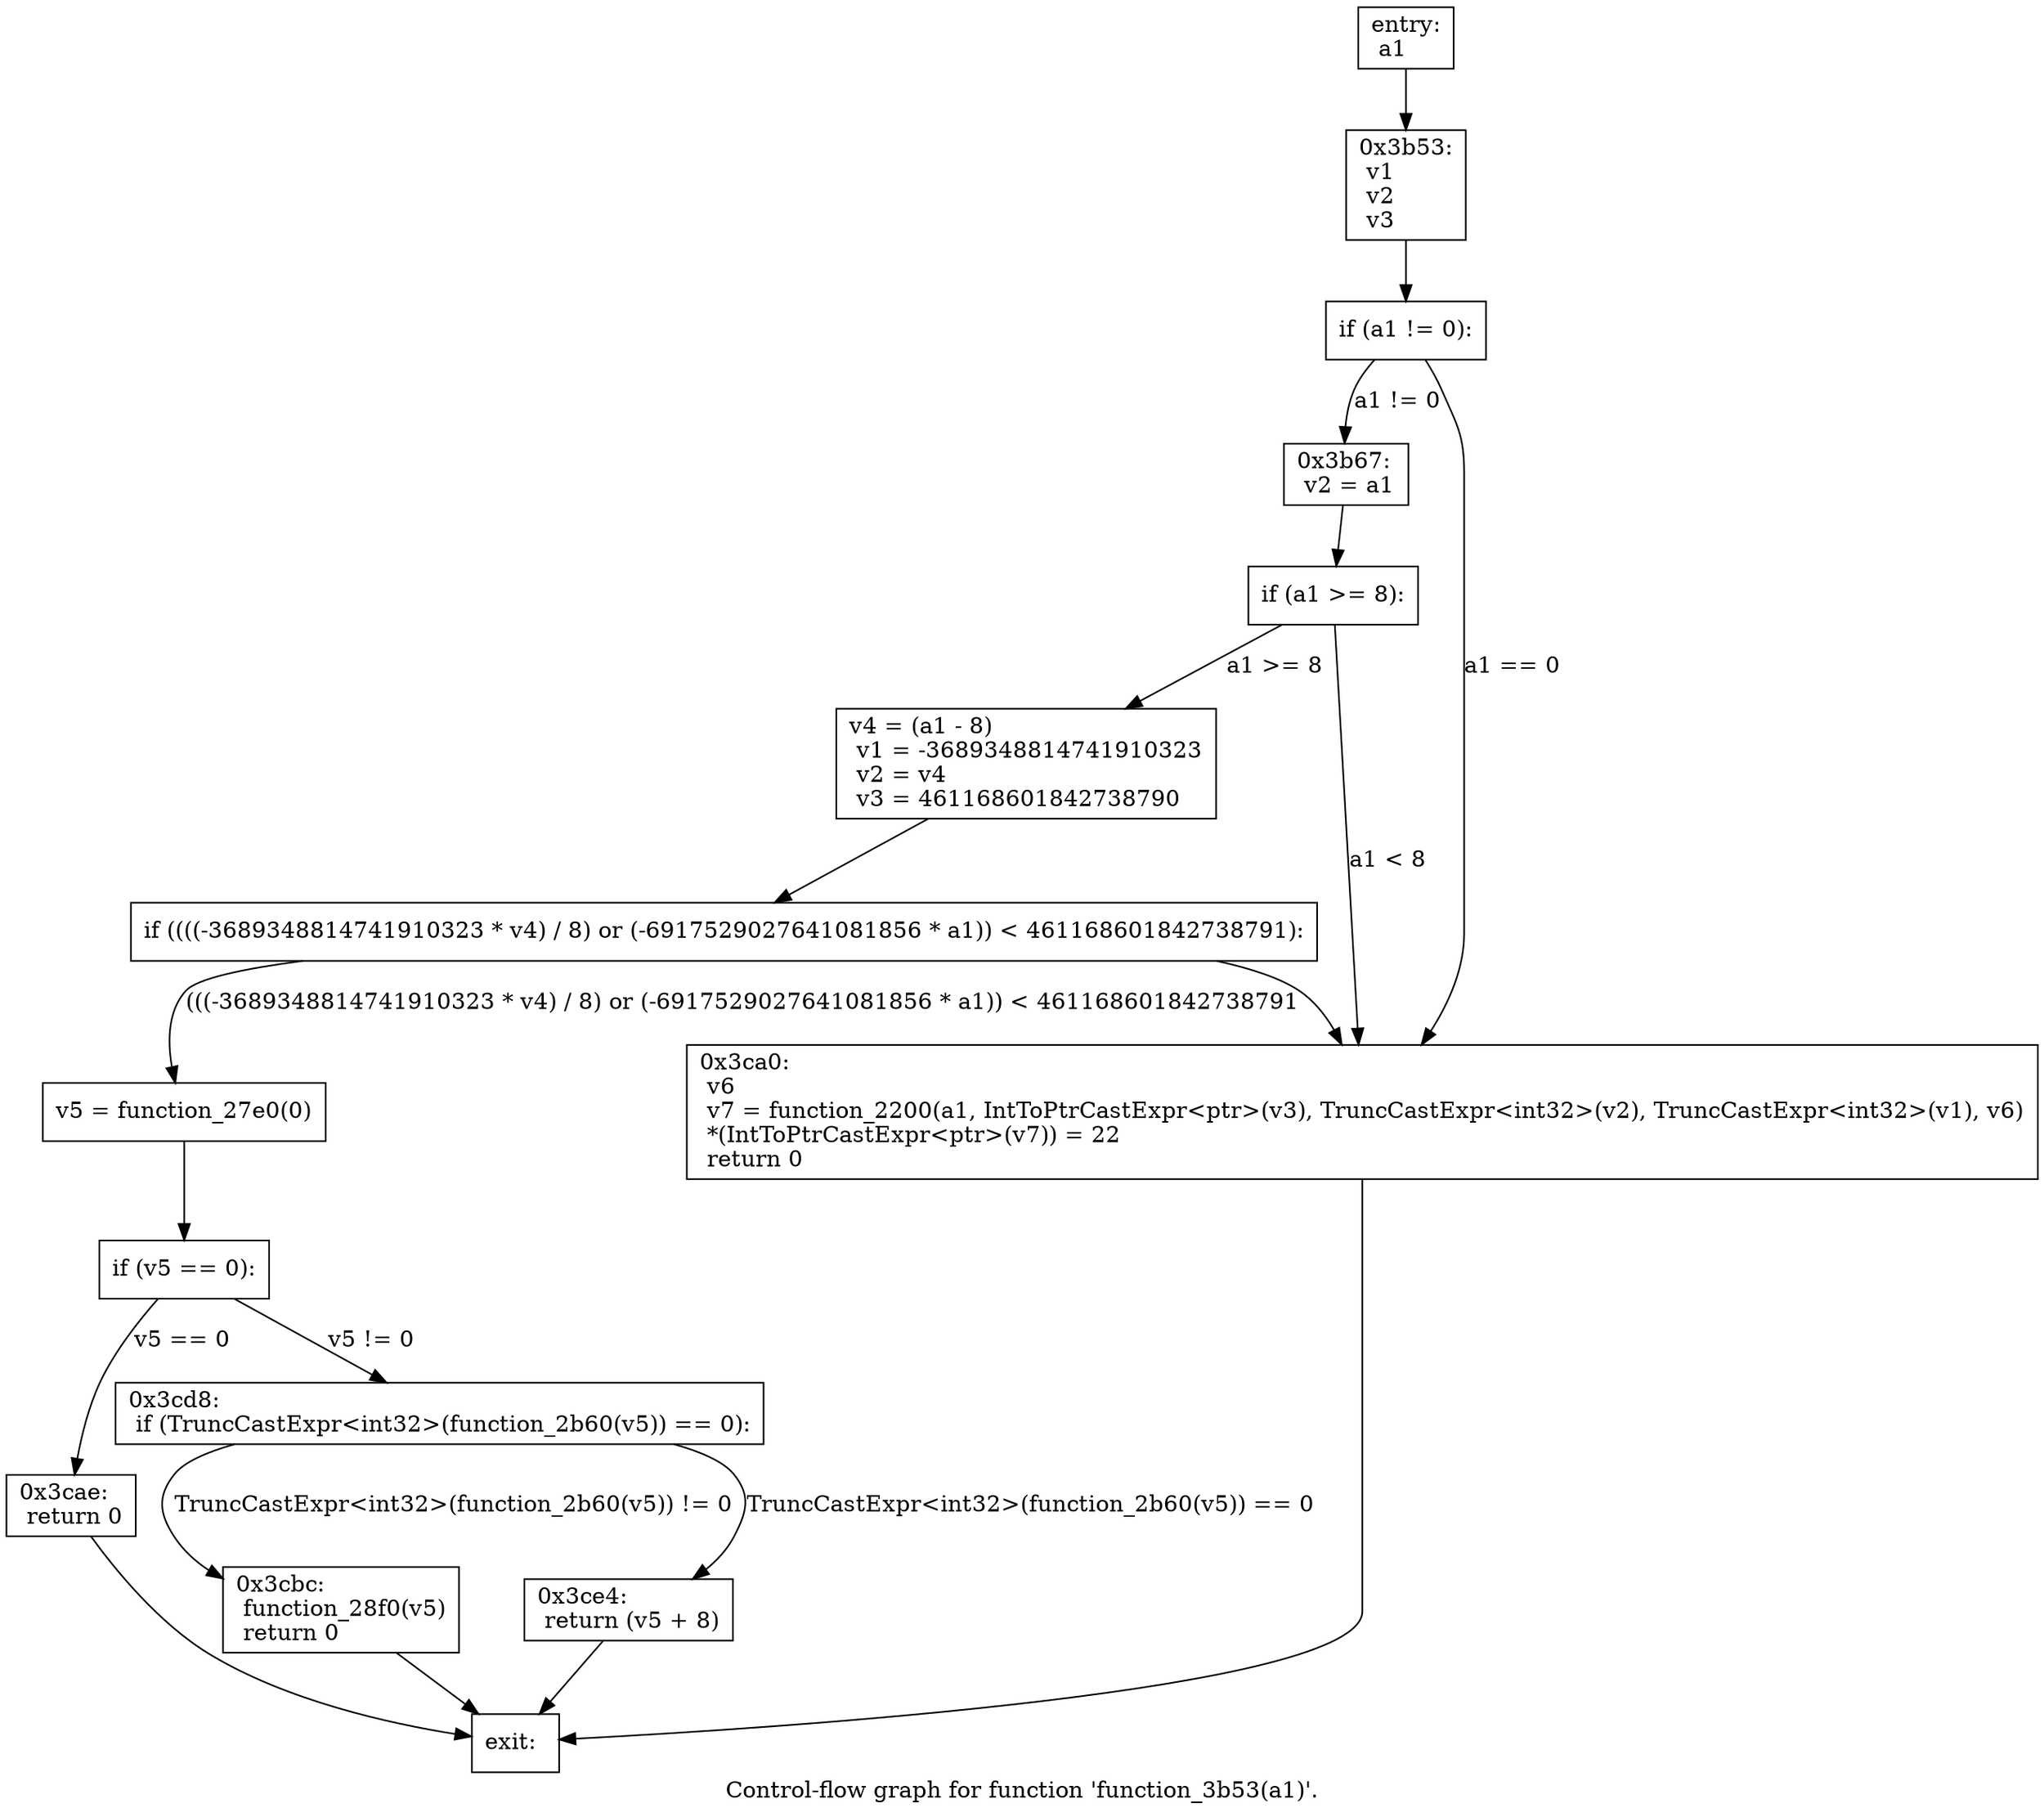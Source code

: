 digraph "Control-flow graph for function 'function_3b53(a1)'." {
  label="Control-flow graph for function 'function_3b53(a1)'.";
  node [shape=record];

  Node0796E998 [label="{entry:\l  a1\l}"];
  Node0796E998 -> Node0796F7F0;
  Node0796F7F0 [label="{0x3b53:\l  v1\l  v2\l  v3\l}"];
  Node0796F7F0 -> Node0796F688;
  Node0796F688 [label="{  if (a1 != 0):\l}"];
  Node0796F688 -> Node0796EB00 [label="a1 != 0"];
  Node0796F688 -> Node0796F910 [label="a1 == 0"];
  Node0796EB00 [label="{0x3b67:\l  v2 = a1\l}"];
  Node0796EB00 -> Node0796F400;
  Node0796F910 [label="{0x3ca0:\l  v6\l  v7 = function_2200(a1, IntToPtrCastExpr\<ptr\>(v3), TruncCastExpr\<int32\>(v2), TruncCastExpr\<int32\>(v1), v6)\l  *(IntToPtrCastExpr\<ptr\>(v7)) = 22\l  return 0\l}"];
  Node0796F910 -> Node0796EB48;
  Node0796F400 [label="{  if (a1 \>= 8):\l}"];
  Node0796F400 -> Node0796F520 [label="a1 \>= 8"];
  Node0796F400 -> Node0796F910 [label="a1 \< 8"];
  Node0796EB48 [label="{exit:\l}"];
  Node0796F520 [label="{  v4 = (a1 - 8)\l  v1 = -3689348814741910323\l  v2 = v4\l  v3 = 461168601842738790\l}"];
  Node0796F520 -> Node0796F7A8;
  Node0796F7A8 [label="{  if ((((-3689348814741910323 * v4) / 8) or (-6917529027641081856 * a1)) \< 461168601842738791):\l}"];
  Node0796F7A8 -> Node0796F838 [label="(((-3689348814741910323 * v4) / 8) or (-6917529027641081856 * a1)) \< 461168601842738791"];
  Node0796F7A8 -> Node0796F910;
  Node0796F838 [label="{  v5 = function_27e0(0)\l}"];
  Node0796F838 -> Node0796F6D0;
  Node0796F6D0 [label="{  if (v5 == 0):\l}"];
  Node0796F6D0 -> Node0796F958 [label="v5 == 0"];
  Node0796F6D0 -> Node0796F2E0 [label="v5 != 0"];
  Node0796F958 [label="{0x3cae:\l  return 0\l}"];
  Node0796F958 -> Node0796EB48;
  Node0796F2E0 [label="{0x3cd8:\l  if (TruncCastExpr\<int32\>(function_2b60(v5)) == 0):\l}"];
  Node0796F2E0 -> Node0796F490 [label="TruncCastExpr\<int32\>(function_2b60(v5)) == 0"];
  Node0796F2E0 -> Node0796F3B8 [label="TruncCastExpr\<int32\>(function_2b60(v5)) != 0"];
  Node0796F490 [label="{0x3ce4:\l  return (v5 + 8)\l}"];
  Node0796F490 -> Node0796EB48;
  Node0796F3B8 [label="{0x3cbc:\l  function_28f0(v5)\l  return 0\l}"];
  Node0796F3B8 -> Node0796EB48;

}
